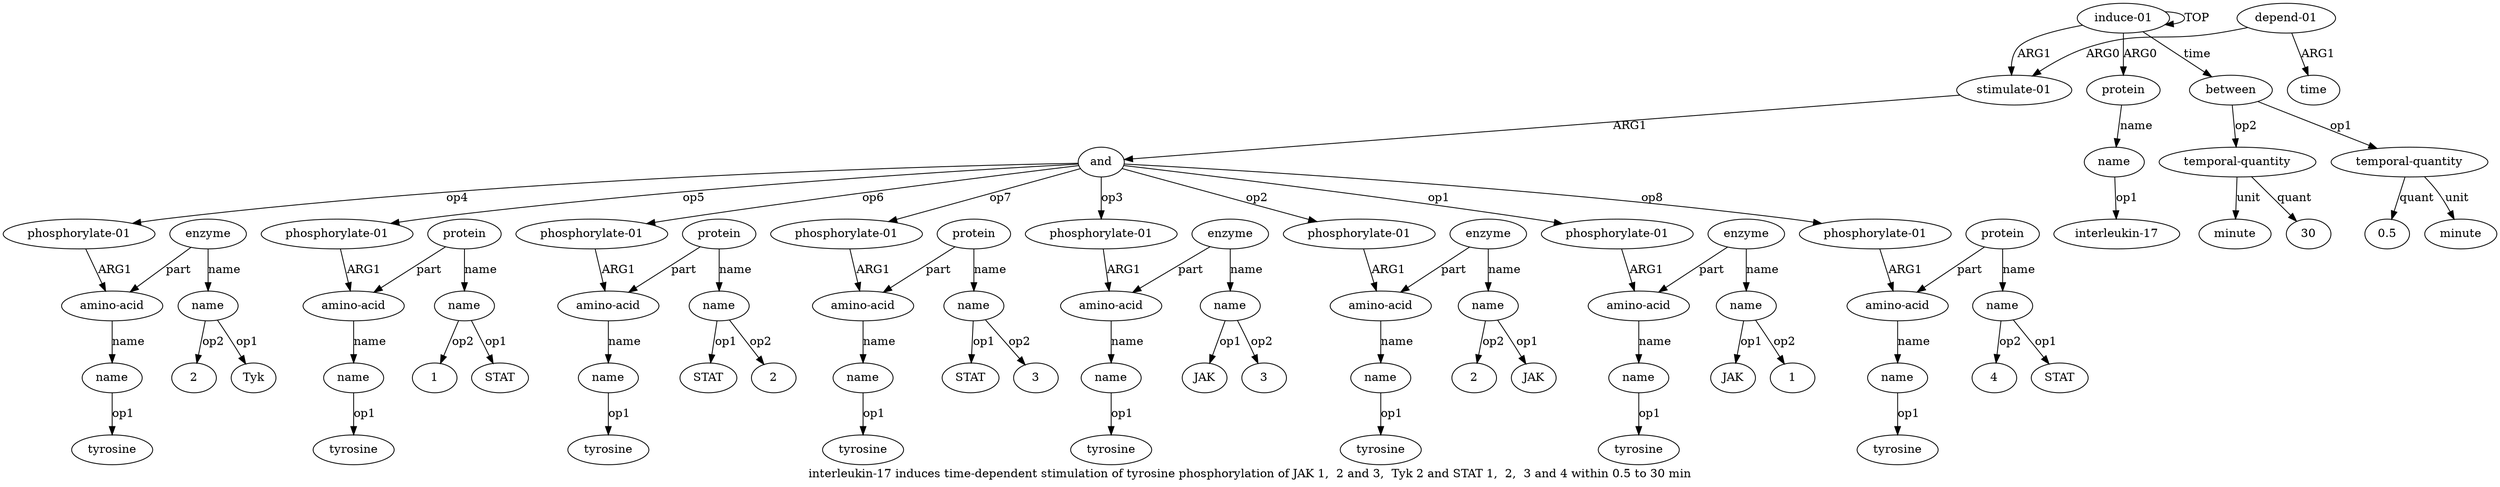 digraph  {
	graph [label="interleukin-17 induces time-dependent stimulation of tyrosine phosphorylation of JAK 1,  2 and 3,  Tyk 2 and STAT 1,  2,  3 and \
4 within 0.5 to 30 min"];
	node [label="\N"];
	a20	 [color=black,
		gold_ind=20,
		gold_label="phosphorylate-01",
		label="phosphorylate-01",
		test_ind=20,
		test_label="phosphorylate-01"];
	a21	 [color=black,
		gold_ind=21,
		gold_label="amino-acid",
		label="amino-acid",
		test_ind=21,
		test_label="amino-acid"];
	a20 -> a21 [key=0,
	color=black,
	gold_label=ARG1,
	label=ARG1,
	test_label=ARG1];
a22 [color=black,
	gold_ind=22,
	gold_label=name,
	label=name,
	test_ind=22,
	test_label=name];
a21 -> a22 [key=0,
color=black,
gold_label=name,
label=name,
test_label=name];
"a22 tyrosine" [color=black,
gold_ind=-1,
gold_label=tyrosine,
label=tyrosine,
test_ind=-1,
test_label=tyrosine];
a22 -> "a22 tyrosine" [key=0,
color=black,
gold_label=op1,
label=op1,
test_label=op1];
a23 [color=black,
gold_ind=23,
gold_label=enzyme,
label=enzyme,
test_ind=23,
test_label=enzyme];
a23 -> a21 [key=0,
color=black,
gold_label=part,
label=part,
test_label=part];
a24 [color=black,
gold_ind=24,
gold_label=name,
label=name,
test_ind=24,
test_label=name];
a23 -> a24 [key=0,
color=black,
gold_label=name,
label=name,
test_label=name];
"a24 2" [color=black,
gold_ind=-1,
gold_label=2,
label=2,
test_ind=-1,
test_label=2];
a24 -> "a24 2" [key=0,
color=black,
gold_label=op2,
label=op2,
test_label=op2];
"a24 Tyk" [color=black,
gold_ind=-1,
gold_label=Tyk,
label=Tyk,
test_ind=-1,
test_label=Tyk];
a24 -> "a24 Tyk" [key=0,
color=black,
gold_label=op1,
label=op1,
test_label=op1];
a25 [color=black,
gold_ind=25,
gold_label="phosphorylate-01",
label="phosphorylate-01",
test_ind=25,
test_label="phosphorylate-01"];
a26 [color=black,
gold_ind=26,
gold_label="amino-acid",
label="amino-acid",
test_ind=26,
test_label="amino-acid"];
a25 -> a26 [key=0,
color=black,
gold_label=ARG1,
label=ARG1,
test_label=ARG1];
a27 [color=black,
gold_ind=27,
gold_label=name,
label=name,
test_ind=27,
test_label=name];
a26 -> a27 [key=0,
color=black,
gold_label=name,
label=name,
test_label=name];
"a27 tyrosine" [color=black,
gold_ind=-1,
gold_label=tyrosine,
label=tyrosine,
test_ind=-1,
test_label=tyrosine];
a27 -> "a27 tyrosine" [key=0,
color=black,
gold_label=op1,
label=op1,
test_label=op1];
a28 [color=black,
gold_ind=28,
gold_label=protein,
label=protein,
test_ind=28,
test_label=protein];
a28 -> a26 [key=0,
color=black,
gold_label=part,
label=part,
test_label=part];
a29 [color=black,
gold_ind=29,
gold_label=name,
label=name,
test_ind=29,
test_label=name];
a28 -> a29 [key=0,
color=black,
gold_label=name,
label=name,
test_label=name];
"a29 1" [color=black,
gold_ind=-1,
gold_label=1,
label=1,
test_ind=-1,
test_label=1];
a29 -> "a29 1" [key=0,
color=black,
gold_label=op2,
label=op2,
test_label=op2];
"a29 STAT" [color=black,
gold_ind=-1,
gold_label=STAT,
label=STAT,
test_ind=-1,
test_label=STAT];
a29 -> "a29 STAT" [key=0,
color=black,
gold_label=op1,
label=op1,
test_label=op1];
"a34 STAT" [color=black,
gold_ind=-1,
gold_label=STAT,
label=STAT,
test_ind=-1,
test_label=STAT];
a31 [color=black,
gold_ind=31,
gold_label="amino-acid",
label="amino-acid",
test_ind=31,
test_label="amino-acid"];
a32 [color=black,
gold_ind=32,
gold_label=name,
label=name,
test_ind=32,
test_label=name];
a31 -> a32 [key=0,
color=black,
gold_label=name,
label=name,
test_label=name];
"a9 JAK" [color=black,
gold_ind=-1,
gold_label=JAK,
label=JAK,
test_ind=-1,
test_label=JAK];
"a7 tyrosine" [color=black,
gold_ind=-1,
gold_label=tyrosine,
label=tyrosine,
test_ind=-1,
test_label=tyrosine];
a30 [color=black,
gold_ind=30,
gold_label="phosphorylate-01",
label="phosphorylate-01",
test_ind=30,
test_label="phosphorylate-01"];
a30 -> a31 [key=0,
color=black,
gold_label=ARG1,
label=ARG1,
test_label=ARG1];
"a39 STAT" [color=black,
gold_ind=-1,
gold_label=STAT,
label=STAT,
test_ind=-1,
test_label=STAT];
a37 [color=black,
gold_ind=37,
gold_label=name,
label=name,
test_ind=37,
test_label=name];
"a37 tyrosine" [color=black,
gold_ind=-1,
gold_label=tyrosine,
label=tyrosine,
test_ind=-1,
test_label=tyrosine];
a37 -> "a37 tyrosine" [key=0,
color=black,
gold_label=op1,
label=op1,
test_label=op1];
"a42 tyrosine" [color=black,
gold_ind=-1,
gold_label=tyrosine,
label=tyrosine,
test_ind=-1,
test_label=tyrosine];
a36 [color=black,
gold_ind=36,
gold_label="amino-acid",
label="amino-acid",
test_ind=36,
test_label="amino-acid"];
a36 -> a37 [key=0,
color=black,
gold_label=name,
label=name,
test_label=name];
a33 [color=black,
gold_ind=33,
gold_label=protein,
label=protein,
test_ind=33,
test_label=protein];
a33 -> a31 [key=0,
color=black,
gold_label=part,
label=part,
test_label=part];
a34 [color=black,
gold_ind=34,
gold_label=name,
label=name,
test_ind=34,
test_label=name];
a33 -> a34 [key=0,
color=black,
gold_label=name,
label=name,
test_label=name];
"a48 0.5" [color=black,
gold_ind=-1,
gold_label=0.5,
label=0.5,
test_ind=-1,
test_label=0.5];
a35 [color=black,
gold_ind=35,
gold_label="phosphorylate-01",
label="phosphorylate-01",
test_ind=35,
test_label="phosphorylate-01"];
a35 -> a36 [key=0,
color=black,
gold_label=ARG1,
label=ARG1,
test_label=ARG1];
a34 -> "a34 STAT" [key=0,
color=black,
gold_label=op1,
label=op1,
test_label=op1];
"a34 2" [color=black,
gold_ind=-1,
gold_label=2,
label=2,
test_ind=-1,
test_label=2];
a34 -> "a34 2" [key=0,
color=black,
gold_label=op2,
label=op2,
test_label=op2];
"a12 tyrosine" [color=black,
gold_ind=-1,
gold_label=tyrosine,
label=tyrosine,
test_ind=-1,
test_label=tyrosine];
a51 [color=black,
gold_ind=51,
gold_label=minute,
label=minute,
test_ind=51,
test_label=minute];
a50 [color=black,
gold_ind=50,
gold_label="temporal-quantity",
label="temporal-quantity",
test_ind=50,
test_label="temporal-quantity"];
a50 -> a51 [key=0,
color=black,
gold_label=unit,
label=unit,
test_label=unit];
"a50 30" [color=black,
gold_ind=-1,
gold_label=30,
label=30,
test_ind=-1,
test_label=30];
a50 -> "a50 30" [key=0,
color=black,
gold_label=quant,
label=quant,
test_label=quant];
"a32 tyrosine" [color=black,
gold_ind=-1,
gold_label=tyrosine,
label=tyrosine,
test_ind=-1,
test_label=tyrosine];
a32 -> "a32 tyrosine" [key=0,
color=black,
gold_label=op1,
label=op1,
test_label=op1];
"a9 1" [color=black,
gold_ind=-1,
gold_label=1,
label=1,
test_ind=-1,
test_label=1];
a15 [color=black,
gold_ind=15,
gold_label="phosphorylate-01",
label="phosphorylate-01",
test_ind=15,
test_label="phosphorylate-01"];
a16 [color=black,
gold_ind=16,
gold_label="amino-acid",
label="amino-acid",
test_ind=16,
test_label="amino-acid"];
a15 -> a16 [key=0,
color=black,
gold_label=ARG1,
label=ARG1,
test_label=ARG1];
a14 [color=black,
gold_ind=14,
gold_label=name,
label=name,
test_ind=14,
test_label=name];
"a14 2" [color=black,
gold_ind=-1,
gold_label=2,
label=2,
test_ind=-1,
test_label=2];
a14 -> "a14 2" [key=0,
color=black,
gold_label=op2,
label=op2,
test_label=op2];
"a14 JAK" [color=black,
gold_ind=-1,
gold_label=JAK,
label=JAK,
test_ind=-1,
test_label=JAK];
a14 -> "a14 JAK" [key=0,
color=black,
gold_label=op1,
label=op1,
test_label=op1];
a17 [color=black,
gold_ind=17,
gold_label=name,
label=name,
test_ind=17,
test_label=name];
"a17 tyrosine" [color=black,
gold_ind=-1,
gold_label=tyrosine,
label=tyrosine,
test_ind=-1,
test_label=tyrosine];
a17 -> "a17 tyrosine" [key=0,
color=black,
gold_label=op1,
label=op1,
test_label=op1];
a16 -> a17 [key=0,
color=black,
gold_label=name,
label=name,
test_label=name];
a11 [color=black,
gold_ind=11,
gold_label="amino-acid",
label="amino-acid",
test_ind=11,
test_label="amino-acid"];
a12 [color=black,
gold_ind=12,
gold_label=name,
label=name,
test_ind=12,
test_label=name];
a11 -> a12 [key=0,
color=black,
gold_label=name,
label=name,
test_label=name];
a10 [color=black,
gold_ind=10,
gold_label="phosphorylate-01",
label="phosphorylate-01",
test_ind=10,
test_label="phosphorylate-01"];
a10 -> a11 [key=0,
color=black,
gold_label=ARG1,
label=ARG1,
test_label=ARG1];
a13 [color=black,
gold_ind=13,
gold_label=enzyme,
label=enzyme,
test_ind=13,
test_label=enzyme];
a13 -> a14 [key=0,
color=black,
gold_label=name,
label=name,
test_label=name];
a13 -> a11 [key=0,
color=black,
gold_label=part,
label=part,
test_label=part];
a12 -> "a12 tyrosine" [key=0,
color=black,
gold_label=op1,
label=op1,
test_label=op1];
a39 [color=black,
gold_ind=39,
gold_label=name,
label=name,
test_ind=39,
test_label=name];
a39 -> "a39 STAT" [key=0,
color=black,
gold_label=op1,
label=op1,
test_label=op1];
"a39 3" [color=black,
gold_ind=-1,
gold_label=3,
label=3,
test_ind=-1,
test_label=3];
a39 -> "a39 3" [key=0,
color=black,
gold_label=op2,
label=op2,
test_label=op2];
a38 [color=black,
gold_ind=38,
gold_label=protein,
label=protein,
test_ind=38,
test_label=protein];
a38 -> a36 [key=0,
color=black,
gold_label=part,
label=part,
test_label=part];
a38 -> a39 [key=0,
color=black,
gold_label=name,
label=name,
test_label=name];
a19 [color=black,
gold_ind=19,
gold_label=name,
label=name,
test_ind=19,
test_label=name];
"a19 JAK" [color=black,
gold_ind=-1,
gold_label=JAK,
label=JAK,
test_ind=-1,
test_label=JAK];
a19 -> "a19 JAK" [key=0,
color=black,
gold_label=op1,
label=op1,
test_label=op1];
"a19 3" [color=black,
gold_ind=-1,
gold_label=3,
label=3,
test_ind=-1,
test_label=3];
a19 -> "a19 3" [key=0,
color=black,
gold_label=op2,
label=op2,
test_label=op2];
a18 [color=black,
gold_ind=18,
gold_label=enzyme,
label=enzyme,
test_ind=18,
test_label=enzyme];
a18 -> a16 [key=0,
color=black,
gold_label=part,
label=part,
test_label=part];
a18 -> a19 [key=0,
color=black,
gold_label=name,
label=name,
test_label=name];
"a2 interleukin-17" [color=black,
gold_ind=-1,
gold_label="interleukin-17",
label="interleukin-17",
test_ind=-1,
test_label="interleukin-17"];
a1 [color=black,
gold_ind=1,
gold_label=protein,
label=protein,
test_ind=1,
test_label=protein];
a2 [color=black,
gold_ind=2,
gold_label=name,
label=name,
test_ind=2,
test_label=name];
a1 -> a2 [key=0,
color=black,
gold_label=name,
label=name,
test_label=name];
a0 [color=black,
gold_ind=0,
gold_label="induce-01",
label="induce-01",
test_ind=0,
test_label="induce-01"];
a0 -> a1 [key=0,
color=black,
gold_label=ARG0,
label=ARG0,
test_label=ARG0];
a0 -> a0 [key=0,
color=black,
gold_label=TOP,
label=TOP,
test_label=TOP];
a3 [color=black,
gold_ind=3,
gold_label="stimulate-01",
label="stimulate-01",
test_ind=3,
test_label="stimulate-01"];
a0 -> a3 [key=0,
color=black,
gold_label=ARG1,
label=ARG1,
test_label=ARG1];
a47 [color=black,
gold_ind=47,
gold_label=between,
label=between,
test_ind=47,
test_label=between];
a0 -> a47 [key=0,
color=black,
gold_label=time,
label=time,
test_label=time];
a4 [color=black,
gold_ind=4,
gold_label=and,
label=and,
test_ind=4,
test_label=and];
a3 -> a4 [key=0,
color=black,
gold_label=ARG1,
label=ARG1,
test_label=ARG1];
a2 -> "a2 interleukin-17" [key=0,
color=black,
gold_label=op1,
label=op1,
test_label=op1];
a5 [color=black,
gold_ind=5,
gold_label="phosphorylate-01",
label="phosphorylate-01",
test_ind=5,
test_label="phosphorylate-01"];
a6 [color=black,
gold_ind=6,
gold_label="amino-acid",
label="amino-acid",
test_ind=6,
test_label="amino-acid"];
a5 -> a6 [key=0,
color=black,
gold_label=ARG1,
label=ARG1,
test_label=ARG1];
a4 -> a20 [key=0,
color=black,
gold_label=op4,
label=op4,
test_label=op4];
a4 -> a25 [key=0,
color=black,
gold_label=op5,
label=op5,
test_label=op5];
a4 -> a30 [key=0,
color=black,
gold_label=op6,
label=op6,
test_label=op6];
a4 -> a35 [key=0,
color=black,
gold_label=op7,
label=op7,
test_label=op7];
a4 -> a15 [key=0,
color=black,
gold_label=op3,
label=op3,
test_label=op3];
a4 -> a10 [key=0,
color=black,
gold_label=op2,
label=op2,
test_label=op2];
a4 -> a5 [key=0,
color=black,
gold_label=op1,
label=op1,
test_label=op1];
a40 [color=black,
gold_ind=40,
gold_label="phosphorylate-01",
label="phosphorylate-01",
test_ind=40,
test_label="phosphorylate-01"];
a4 -> a40 [key=0,
color=black,
gold_label=op8,
label=op8,
test_label=op8];
a7 [color=black,
gold_ind=7,
gold_label=name,
label=name,
test_ind=7,
test_label=name];
a7 -> "a7 tyrosine" [key=0,
color=black,
gold_label=op1,
label=op1,
test_label=op1];
a6 -> a7 [key=0,
color=black,
gold_label=name,
label=name,
test_label=name];
a9 [color=black,
gold_ind=9,
gold_label=name,
label=name,
test_ind=9,
test_label=name];
a9 -> "a9 JAK" [key=0,
color=black,
gold_label=op1,
label=op1,
test_label=op1];
a9 -> "a9 1" [key=0,
color=black,
gold_label=op2,
label=op2,
test_label=op2];
a8 [color=black,
gold_ind=8,
gold_label=enzyme,
label=enzyme,
test_ind=8,
test_label=enzyme];
a8 -> a6 [key=0,
color=black,
gold_label=part,
label=part,
test_label=part];
a8 -> a9 [key=0,
color=black,
gold_label=name,
label=name,
test_label=name];
"a44 4" [color=black,
gold_ind=-1,
gold_label=4,
label=4,
test_ind=-1,
test_label=4];
"a44 STAT" [color=black,
gold_ind=-1,
gold_label=STAT,
label=STAT,
test_ind=-1,
test_label=STAT];
a46 [color=black,
gold_ind=46,
gold_label=time,
label=time,
test_ind=46,
test_label=time];
a47 -> a50 [key=0,
color=black,
gold_label=op2,
label=op2,
test_label=op2];
a48 [color=black,
gold_ind=48,
gold_label="temporal-quantity",
label="temporal-quantity",
test_ind=48,
test_label="temporal-quantity"];
a47 -> a48 [key=0,
color=black,
gold_label=op1,
label=op1,
test_label=op1];
a44 [color=black,
gold_ind=44,
gold_label=name,
label=name,
test_ind=44,
test_label=name];
a44 -> "a44 4" [key=0,
color=black,
gold_label=op2,
label=op2,
test_label=op2];
a44 -> "a44 STAT" [key=0,
color=black,
gold_label=op1,
label=op1,
test_label=op1];
a45 [color=black,
gold_ind=45,
gold_label="depend-01",
label="depend-01",
test_ind=45,
test_label="depend-01"];
a45 -> a3 [key=0,
color=black,
gold_label=ARG0,
label=ARG0,
test_label=ARG0];
a45 -> a46 [key=0,
color=black,
gold_label=ARG1,
label=ARG1,
test_label=ARG1];
a42 [color=black,
gold_ind=42,
gold_label=name,
label=name,
test_ind=42,
test_label=name];
a42 -> "a42 tyrosine" [key=0,
color=black,
gold_label=op1,
label=op1,
test_label=op1];
a43 [color=black,
gold_ind=43,
gold_label=protein,
label=protein,
test_ind=43,
test_label=protein];
a43 -> a44 [key=0,
color=black,
gold_label=name,
label=name,
test_label=name];
a41 [color=black,
gold_ind=41,
gold_label="amino-acid",
label="amino-acid",
test_ind=41,
test_label="amino-acid"];
a43 -> a41 [key=0,
color=black,
gold_label=part,
label=part,
test_label=part];
a40 -> a41 [key=0,
color=black,
gold_label=ARG1,
label=ARG1,
test_label=ARG1];
a41 -> a42 [key=0,
color=black,
gold_label=name,
label=name,
test_label=name];
a48 -> "a48 0.5" [key=0,
color=black,
gold_label=quant,
label=quant,
test_label=quant];
a49 [color=black,
gold_ind=49,
gold_label=minute,
label=minute,
test_ind=49,
test_label=minute];
a48 -> a49 [key=0,
color=black,
gold_label=unit,
label=unit,
test_label=unit];
}
